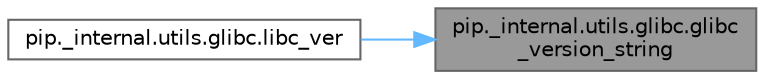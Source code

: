 digraph "pip._internal.utils.glibc.glibc_version_string"
{
 // LATEX_PDF_SIZE
  bgcolor="transparent";
  edge [fontname=Helvetica,fontsize=10,labelfontname=Helvetica,labelfontsize=10];
  node [fontname=Helvetica,fontsize=10,shape=box,height=0.2,width=0.4];
  rankdir="RL";
  Node1 [id="Node000001",label="pip._internal.utils.glibc.glibc\l_version_string",height=0.2,width=0.4,color="gray40", fillcolor="grey60", style="filled", fontcolor="black",tooltip=" "];
  Node1 -> Node2 [id="edge1_Node000001_Node000002",dir="back",color="steelblue1",style="solid",tooltip=" "];
  Node2 [id="Node000002",label="pip._internal.utils.glibc.libc_ver",height=0.2,width=0.4,color="grey40", fillcolor="white", style="filled",URL="$namespacepip_1_1__internal_1_1utils_1_1glibc.html#a98167d19b7e442b912f0a03155e6eee7",tooltip=" "];
}

